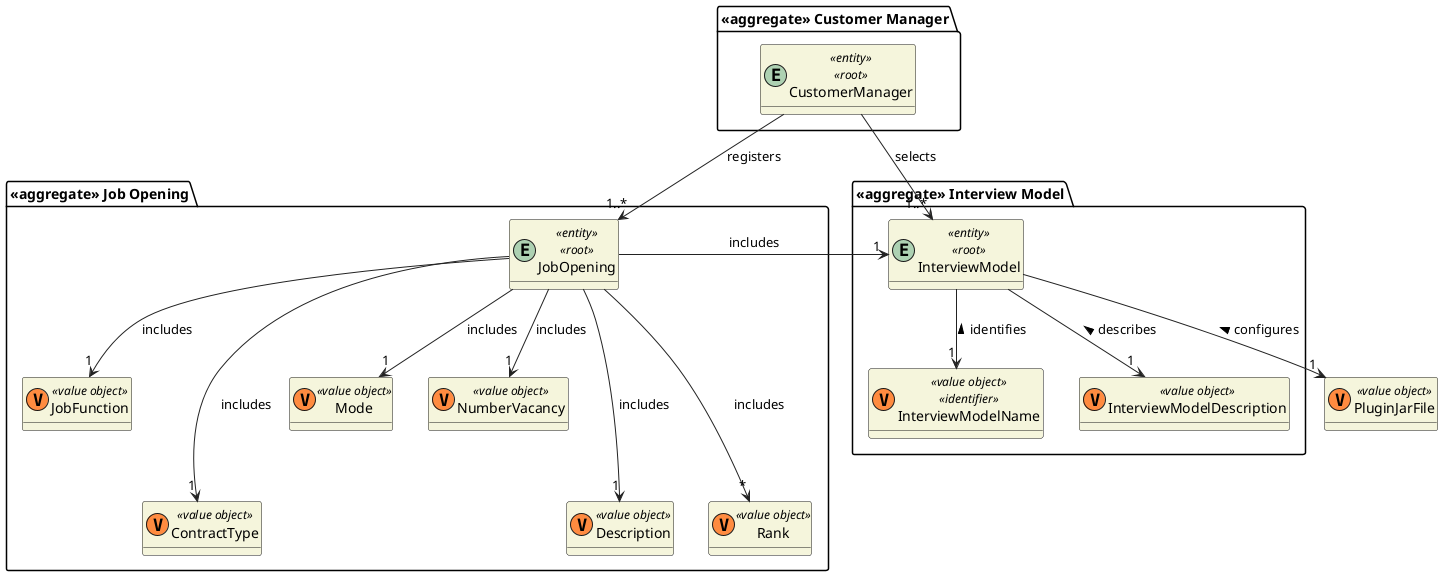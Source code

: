 @startuml
'https://plantuml.com/class-diagram

skinparam classAttributeIconSize 0
hide empty attributes
skinparam classBackgroundColor beige
skinparam ArrowColor #222222

'SHARED VALUE OBJETS

 class PluginJarFile <<(V,#FF8B40) value object>> {}

'SERVICES
package "<<aggregate>> Interview Model" {
    entity InterviewModel <<entity>> <<root>>  {}
    class InterviewModelName <<(V,#FF8B40) value object>> <<identifier>> {}
    class InterviewModelDescription <<(V,#FF8B40) value object>> {}

}

'AGGREGATES
package "<<aggregate>> Job Opening" {
    entity JobOpening <<entity>> <<root>> {}
    class JobFunction <<(V,#FF8B40) value object>> {}
    class ContractType <<(V,#FF8B40) value object>> {}
    class Mode <<(V,#FF8B40) value object>> {}
    class NumberVacancy <<(V,#FF8B40) value object>> {}
       class Description <<(V,#FF8B40) value object>> {}
      class Rank <<(V,#FF8B40) value object>>{}
}
package "<<aggregate>> Customer Manager" {
    entity CustomerManager <<entity>> <<root>>  {}
}

CustomerManager --> "1..*" InterviewModel : selects
CustomerManager --> "1..*" JobOpening: registers

InterviewModel --> "1" InterviewModelName: identifies <
InterviewModel --> "1" InterviewModelDescription: describes <
InterviewModel --> "1" PluginJarFile: configures <

'--
JobOpening --> "1"  Mode : includes
JobOpening --> "1"  NumberVacancy : includes
JobOpening --> "1"  JobFunction : includes
JobOpening ---> "1"  Description : includes
JobOpening ---> "1"  ContractType : includes
JobOpening -> "1"  InterviewModel : includes
JobOpening ---> "*"  Rank : includes
@enduml